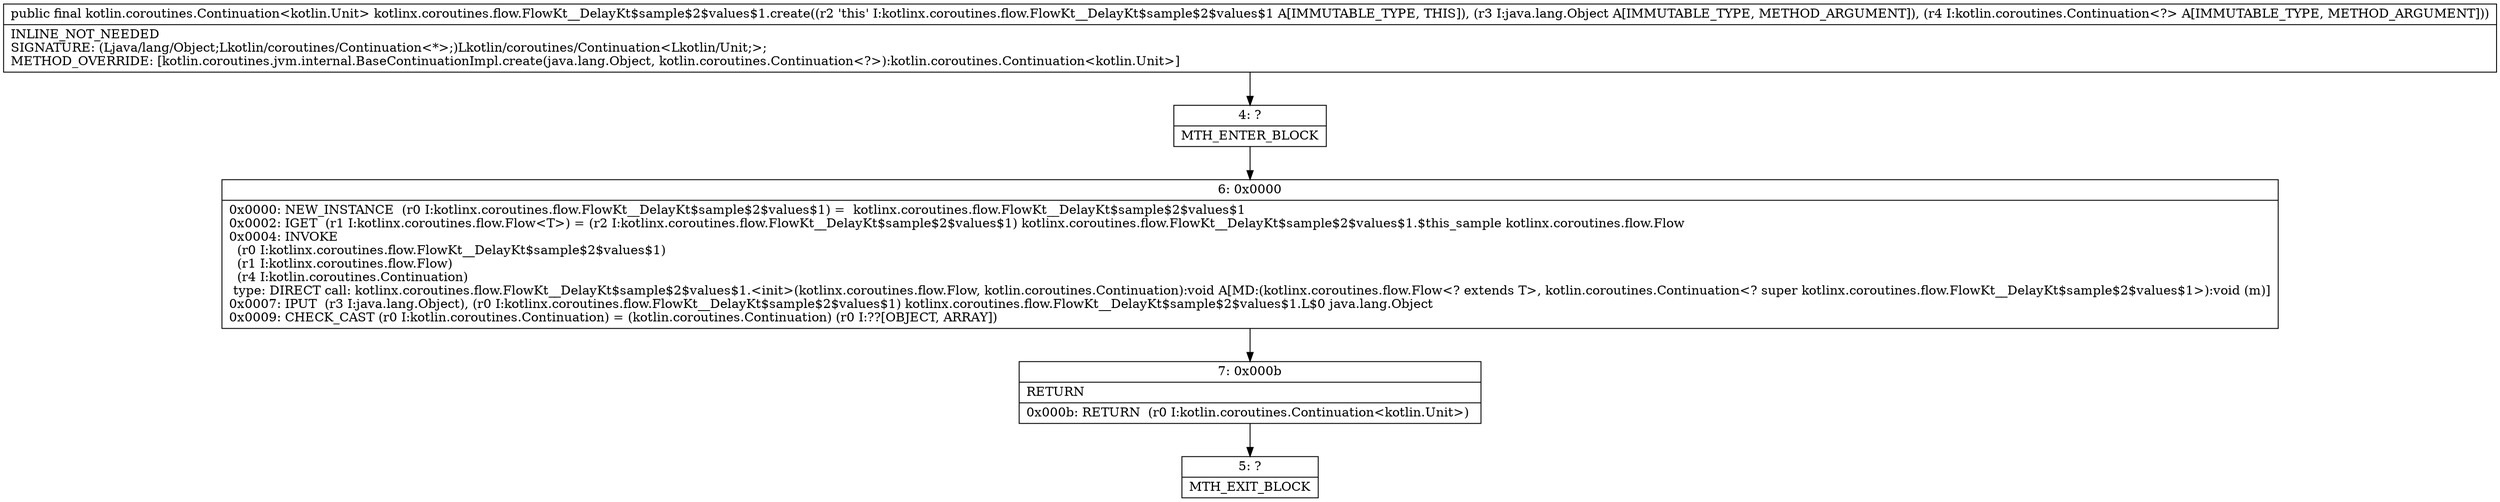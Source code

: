 digraph "CFG forkotlinx.coroutines.flow.FlowKt__DelayKt$sample$2$values$1.create(Ljava\/lang\/Object;Lkotlin\/coroutines\/Continuation;)Lkotlin\/coroutines\/Continuation;" {
Node_4 [shape=record,label="{4\:\ ?|MTH_ENTER_BLOCK\l}"];
Node_6 [shape=record,label="{6\:\ 0x0000|0x0000: NEW_INSTANCE  (r0 I:kotlinx.coroutines.flow.FlowKt__DelayKt$sample$2$values$1) =  kotlinx.coroutines.flow.FlowKt__DelayKt$sample$2$values$1 \l0x0002: IGET  (r1 I:kotlinx.coroutines.flow.Flow\<T\>) = (r2 I:kotlinx.coroutines.flow.FlowKt__DelayKt$sample$2$values$1) kotlinx.coroutines.flow.FlowKt__DelayKt$sample$2$values$1.$this_sample kotlinx.coroutines.flow.Flow \l0x0004: INVOKE  \l  (r0 I:kotlinx.coroutines.flow.FlowKt__DelayKt$sample$2$values$1)\l  (r1 I:kotlinx.coroutines.flow.Flow)\l  (r4 I:kotlin.coroutines.Continuation)\l type: DIRECT call: kotlinx.coroutines.flow.FlowKt__DelayKt$sample$2$values$1.\<init\>(kotlinx.coroutines.flow.Flow, kotlin.coroutines.Continuation):void A[MD:(kotlinx.coroutines.flow.Flow\<? extends T\>, kotlin.coroutines.Continuation\<? super kotlinx.coroutines.flow.FlowKt__DelayKt$sample$2$values$1\>):void (m)]\l0x0007: IPUT  (r3 I:java.lang.Object), (r0 I:kotlinx.coroutines.flow.FlowKt__DelayKt$sample$2$values$1) kotlinx.coroutines.flow.FlowKt__DelayKt$sample$2$values$1.L$0 java.lang.Object \l0x0009: CHECK_CAST (r0 I:kotlin.coroutines.Continuation) = (kotlin.coroutines.Continuation) (r0 I:??[OBJECT, ARRAY]) \l}"];
Node_7 [shape=record,label="{7\:\ 0x000b|RETURN\l|0x000b: RETURN  (r0 I:kotlin.coroutines.Continuation\<kotlin.Unit\>) \l}"];
Node_5 [shape=record,label="{5\:\ ?|MTH_EXIT_BLOCK\l}"];
MethodNode[shape=record,label="{public final kotlin.coroutines.Continuation\<kotlin.Unit\> kotlinx.coroutines.flow.FlowKt__DelayKt$sample$2$values$1.create((r2 'this' I:kotlinx.coroutines.flow.FlowKt__DelayKt$sample$2$values$1 A[IMMUTABLE_TYPE, THIS]), (r3 I:java.lang.Object A[IMMUTABLE_TYPE, METHOD_ARGUMENT]), (r4 I:kotlin.coroutines.Continuation\<?\> A[IMMUTABLE_TYPE, METHOD_ARGUMENT]))  | INLINE_NOT_NEEDED\lSIGNATURE: (Ljava\/lang\/Object;Lkotlin\/coroutines\/Continuation\<*\>;)Lkotlin\/coroutines\/Continuation\<Lkotlin\/Unit;\>;\lMETHOD_OVERRIDE: [kotlin.coroutines.jvm.internal.BaseContinuationImpl.create(java.lang.Object, kotlin.coroutines.Continuation\<?\>):kotlin.coroutines.Continuation\<kotlin.Unit\>]\l}"];
MethodNode -> Node_4;Node_4 -> Node_6;
Node_6 -> Node_7;
Node_7 -> Node_5;
}

